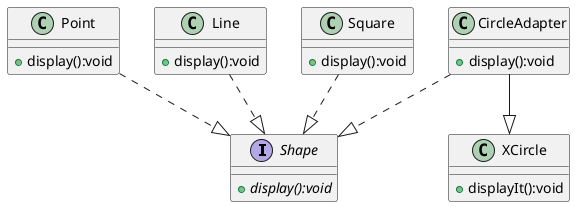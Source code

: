 @startuml
'https://plantuml.com/class-diagram

interface Shape {
    +{abstract}display():void
}

class Point {
    +display():void
}
Point ..|> Shape

class Line {
    +display():void
}
Line ..|> Shape

class Square {
    +display():void
}
Square ..|> Shape

class XCircle {
    +displayIt():void
}
class CircleAdapter {
    +display():void
}
CircleAdapter --|> XCircle
CircleAdapter ..|> Shape


@enduml